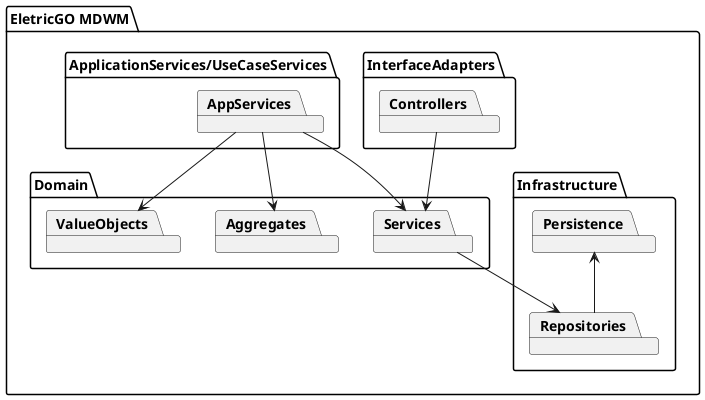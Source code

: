 @startuml
top to bottom direction

package "EletricGO MDWM"{

package Infrastructure{
    package Persistence

    package Repositories

    
}
package InterfaceAdapters{
    package Controllers  
    
    
}

package ApplicationServices/UseCaseServices {
    package AppServices
    
}

package Domain {
     package Aggregates 
    
    package ValueObjects 
    
    package Services 
    
}
}

Controllers --> Services
Persistence <-- Repositories
Services --> Repositories
AppServices --> Aggregates
AppServices --> ValueObjects
AppServices --> Services
@enduml